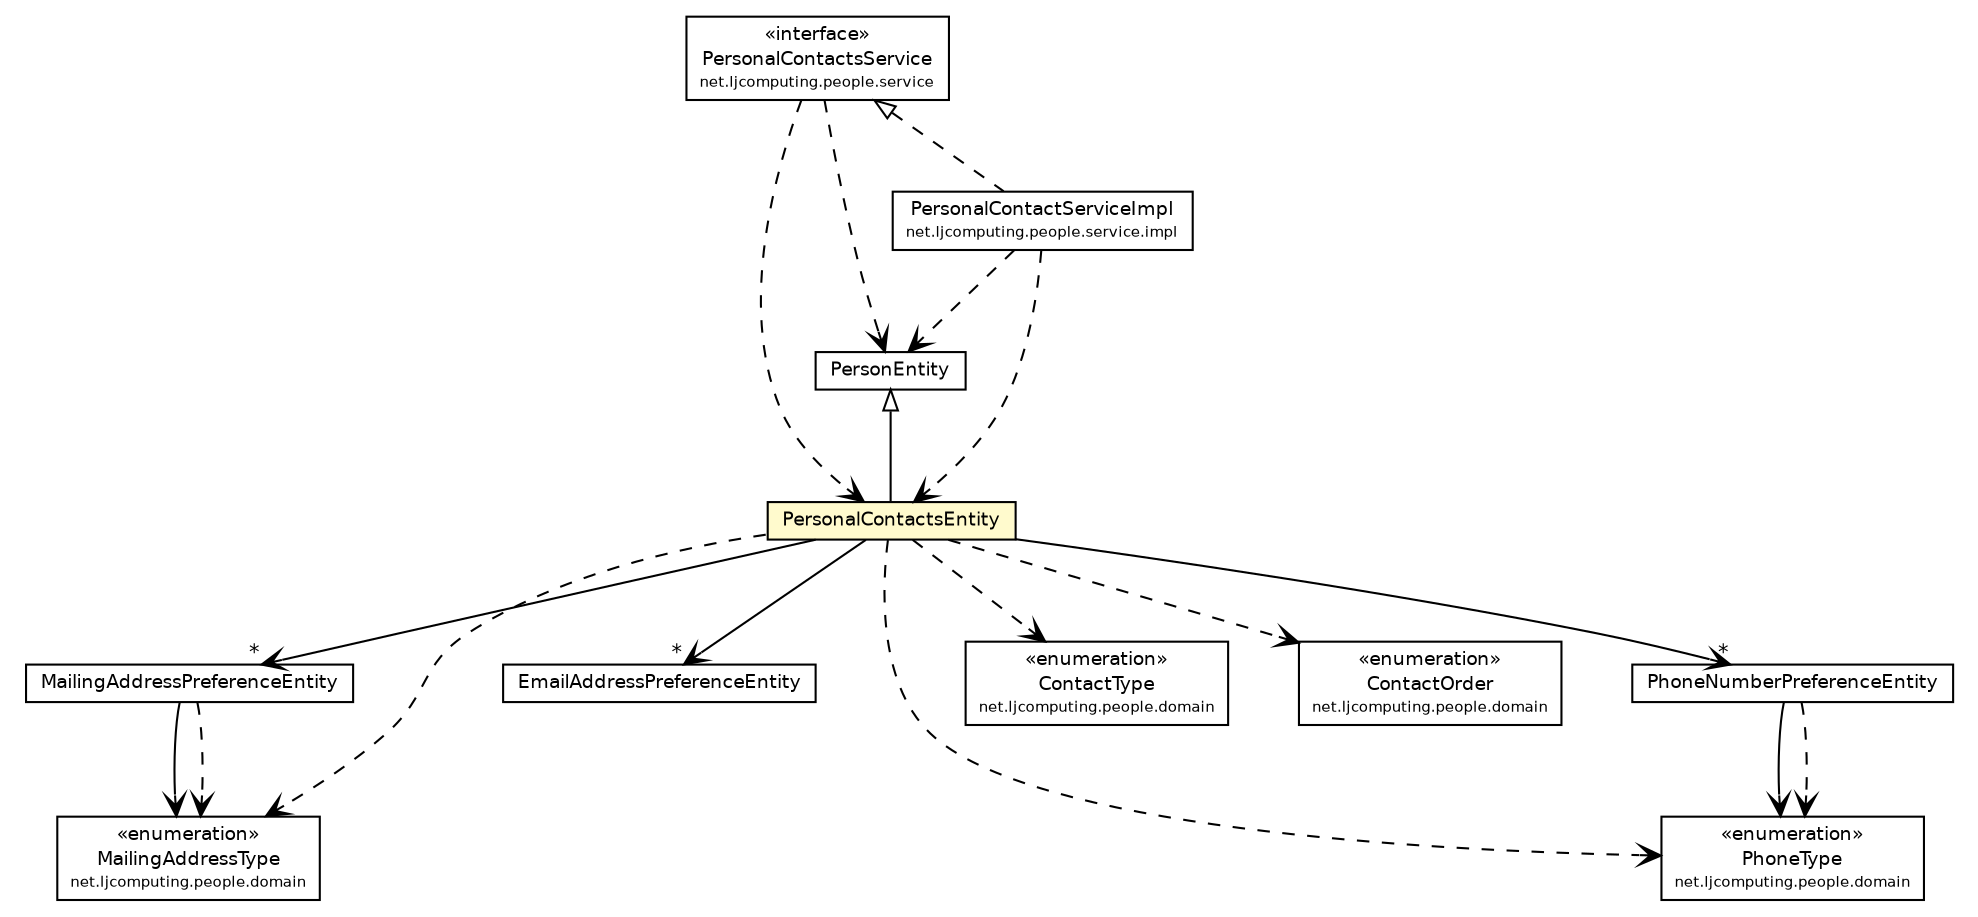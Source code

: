 #!/usr/local/bin/dot
#
# Class diagram 
# Generated by UMLGraph version R5_6 (http://www.umlgraph.org/)
#

digraph G {
	edge [fontname="Helvetica",fontsize=10,labelfontname="Helvetica",labelfontsize=10];
	node [fontname="Helvetica",fontsize=10,shape=plaintext];
	nodesep=0.25;
	ranksep=0.5;
	// net.ljcomputing.people.entity.PersonalContactsEntity
	c1514 [label=<<table title="net.ljcomputing.people.entity.PersonalContactsEntity" border="0" cellborder="1" cellspacing="0" cellpadding="2" port="p" bgcolor="lemonChiffon" href="./PersonalContactsEntity.html">
		<tr><td><table border="0" cellspacing="0" cellpadding="1">
<tr><td align="center" balign="center"> PersonalContactsEntity </td></tr>
		</table></td></tr>
		</table>>, URL="./PersonalContactsEntity.html", fontname="Helvetica", fontcolor="black", fontsize=9.0];
	// net.ljcomputing.people.entity.PhoneNumberPreferenceEntity
	c1519 [label=<<table title="net.ljcomputing.people.entity.PhoneNumberPreferenceEntity" border="0" cellborder="1" cellspacing="0" cellpadding="2" port="p" href="./PhoneNumberPreferenceEntity.html">
		<tr><td><table border="0" cellspacing="0" cellpadding="1">
<tr><td align="center" balign="center"> PhoneNumberPreferenceEntity </td></tr>
		</table></td></tr>
		</table>>, URL="./PhoneNumberPreferenceEntity.html", fontname="Helvetica", fontcolor="black", fontsize=9.0];
	// net.ljcomputing.people.entity.MailingAddressPreferenceEntity
	c1521 [label=<<table title="net.ljcomputing.people.entity.MailingAddressPreferenceEntity" border="0" cellborder="1" cellspacing="0" cellpadding="2" port="p" href="./MailingAddressPreferenceEntity.html">
		<tr><td><table border="0" cellspacing="0" cellpadding="1">
<tr><td align="center" balign="center"> MailingAddressPreferenceEntity </td></tr>
		</table></td></tr>
		</table>>, URL="./MailingAddressPreferenceEntity.html", fontname="Helvetica", fontcolor="black", fontsize=9.0];
	// net.ljcomputing.people.entity.EmailAddressPreferenceEntity
	c1522 [label=<<table title="net.ljcomputing.people.entity.EmailAddressPreferenceEntity" border="0" cellborder="1" cellspacing="0" cellpadding="2" port="p" href="./EmailAddressPreferenceEntity.html">
		<tr><td><table border="0" cellspacing="0" cellpadding="1">
<tr><td align="center" balign="center"> EmailAddressPreferenceEntity </td></tr>
		</table></td></tr>
		</table>>, URL="./EmailAddressPreferenceEntity.html", fontname="Helvetica", fontcolor="black", fontsize=9.0];
	// net.ljcomputing.people.entity.PersonEntity
	c1523 [label=<<table title="net.ljcomputing.people.entity.PersonEntity" border="0" cellborder="1" cellspacing="0" cellpadding="2" port="p" href="./PersonEntity.html">
		<tr><td><table border="0" cellspacing="0" cellpadding="1">
<tr><td align="center" balign="center"> PersonEntity </td></tr>
		</table></td></tr>
		</table>>, URL="./PersonEntity.html", fontname="Helvetica", fontcolor="black", fontsize=9.0];
	// net.ljcomputing.people.domain.MailingAddressType
	c1526 [label=<<table title="net.ljcomputing.people.domain.MailingAddressType" border="0" cellborder="1" cellspacing="0" cellpadding="2" port="p" href="../domain/MailingAddressType.html">
		<tr><td><table border="0" cellspacing="0" cellpadding="1">
<tr><td align="center" balign="center"> &#171;enumeration&#187; </td></tr>
<tr><td align="center" balign="center"> MailingAddressType </td></tr>
<tr><td align="center" balign="center"><font point-size="7.0"> net.ljcomputing.people.domain </font></td></tr>
		</table></td></tr>
		</table>>, URL="../domain/MailingAddressType.html", fontname="Helvetica", fontcolor="black", fontsize=9.0];
	// net.ljcomputing.people.domain.ContactType
	c1530 [label=<<table title="net.ljcomputing.people.domain.ContactType" border="0" cellborder="1" cellspacing="0" cellpadding="2" port="p" href="../domain/ContactType.html">
		<tr><td><table border="0" cellspacing="0" cellpadding="1">
<tr><td align="center" balign="center"> &#171;enumeration&#187; </td></tr>
<tr><td align="center" balign="center"> ContactType </td></tr>
<tr><td align="center" balign="center"><font point-size="7.0"> net.ljcomputing.people.domain </font></td></tr>
		</table></td></tr>
		</table>>, URL="../domain/ContactType.html", fontname="Helvetica", fontcolor="black", fontsize=9.0];
	// net.ljcomputing.people.domain.ContactOrder
	c1531 [label=<<table title="net.ljcomputing.people.domain.ContactOrder" border="0" cellborder="1" cellspacing="0" cellpadding="2" port="p" href="../domain/ContactOrder.html">
		<tr><td><table border="0" cellspacing="0" cellpadding="1">
<tr><td align="center" balign="center"> &#171;enumeration&#187; </td></tr>
<tr><td align="center" balign="center"> ContactOrder </td></tr>
<tr><td align="center" balign="center"><font point-size="7.0"> net.ljcomputing.people.domain </font></td></tr>
		</table></td></tr>
		</table>>, URL="../domain/ContactOrder.html", fontname="Helvetica", fontcolor="black", fontsize=9.0];
	// net.ljcomputing.people.domain.PhoneType
	c1532 [label=<<table title="net.ljcomputing.people.domain.PhoneType" border="0" cellborder="1" cellspacing="0" cellpadding="2" port="p" href="../domain/PhoneType.html">
		<tr><td><table border="0" cellspacing="0" cellpadding="1">
<tr><td align="center" balign="center"> &#171;enumeration&#187; </td></tr>
<tr><td align="center" balign="center"> PhoneType </td></tr>
<tr><td align="center" balign="center"><font point-size="7.0"> net.ljcomputing.people.domain </font></td></tr>
		</table></td></tr>
		</table>>, URL="../domain/PhoneType.html", fontname="Helvetica", fontcolor="black", fontsize=9.0];
	// net.ljcomputing.people.service.PersonalContactsService
	c1538 [label=<<table title="net.ljcomputing.people.service.PersonalContactsService" border="0" cellborder="1" cellspacing="0" cellpadding="2" port="p" href="../service/PersonalContactsService.html">
		<tr><td><table border="0" cellspacing="0" cellpadding="1">
<tr><td align="center" balign="center"> &#171;interface&#187; </td></tr>
<tr><td align="center" balign="center"> PersonalContactsService </td></tr>
<tr><td align="center" balign="center"><font point-size="7.0"> net.ljcomputing.people.service </font></td></tr>
		</table></td></tr>
		</table>>, URL="../service/PersonalContactsService.html", fontname="Helvetica", fontcolor="black", fontsize=9.0];
	// net.ljcomputing.people.service.impl.PersonalContactServiceImpl
	c1543 [label=<<table title="net.ljcomputing.people.service.impl.PersonalContactServiceImpl" border="0" cellborder="1" cellspacing="0" cellpadding="2" port="p" href="../service/impl/PersonalContactServiceImpl.html">
		<tr><td><table border="0" cellspacing="0" cellpadding="1">
<tr><td align="center" balign="center"> PersonalContactServiceImpl </td></tr>
<tr><td align="center" balign="center"><font point-size="7.0"> net.ljcomputing.people.service.impl </font></td></tr>
		</table></td></tr>
		</table>>, URL="../service/impl/PersonalContactServiceImpl.html", fontname="Helvetica", fontcolor="black", fontsize=9.0];
	//net.ljcomputing.people.entity.PersonalContactsEntity extends net.ljcomputing.people.entity.PersonEntity
	c1523:p -> c1514:p [dir=back,arrowtail=empty];
	//net.ljcomputing.people.service.impl.PersonalContactServiceImpl implements net.ljcomputing.people.service.PersonalContactsService
	c1538:p -> c1543:p [dir=back,arrowtail=empty,style=dashed];
	// net.ljcomputing.people.entity.PersonalContactsEntity NAVASSOC net.ljcomputing.people.entity.EmailAddressPreferenceEntity
	c1514:p -> c1522:p [taillabel="", label="", headlabel="*", fontname="Helvetica", fontcolor="black", fontsize=10.0, color="black", arrowhead=open];
	// net.ljcomputing.people.entity.PersonalContactsEntity NAVASSOC net.ljcomputing.people.entity.PhoneNumberPreferenceEntity
	c1514:p -> c1519:p [taillabel="", label="", headlabel="*", fontname="Helvetica", fontcolor="black", fontsize=10.0, color="black", arrowhead=open];
	// net.ljcomputing.people.entity.PersonalContactsEntity NAVASSOC net.ljcomputing.people.entity.MailingAddressPreferenceEntity
	c1514:p -> c1521:p [taillabel="", label="", headlabel="*", fontname="Helvetica", fontcolor="black", fontsize=10.0, color="black", arrowhead=open];
	// net.ljcomputing.people.entity.PhoneNumberPreferenceEntity NAVASSOC net.ljcomputing.people.domain.PhoneType
	c1519:p -> c1532:p [taillabel="", label="", headlabel="", fontname="Helvetica", fontcolor="black", fontsize=10.0, color="black", arrowhead=open];
	// net.ljcomputing.people.entity.MailingAddressPreferenceEntity NAVASSOC net.ljcomputing.people.domain.MailingAddressType
	c1521:p -> c1526:p [taillabel="", label="", headlabel="", fontname="Helvetica", fontcolor="black", fontsize=10.0, color="black", arrowhead=open];
	// net.ljcomputing.people.entity.PersonalContactsEntity DEPEND net.ljcomputing.people.domain.PhoneType
	c1514:p -> c1532:p [taillabel="", label="", headlabel="", fontname="Helvetica", fontcolor="black", fontsize=10.0, color="black", arrowhead=open, style=dashed];
	// net.ljcomputing.people.entity.PersonalContactsEntity DEPEND net.ljcomputing.people.domain.ContactType
	c1514:p -> c1530:p [taillabel="", label="", headlabel="", fontname="Helvetica", fontcolor="black", fontsize=10.0, color="black", arrowhead=open, style=dashed];
	// net.ljcomputing.people.entity.PersonalContactsEntity DEPEND net.ljcomputing.people.domain.MailingAddressType
	c1514:p -> c1526:p [taillabel="", label="", headlabel="", fontname="Helvetica", fontcolor="black", fontsize=10.0, color="black", arrowhead=open, style=dashed];
	// net.ljcomputing.people.entity.PersonalContactsEntity DEPEND net.ljcomputing.people.domain.ContactOrder
	c1514:p -> c1531:p [taillabel="", label="", headlabel="", fontname="Helvetica", fontcolor="black", fontsize=10.0, color="black", arrowhead=open, style=dashed];
	// net.ljcomputing.people.entity.PhoneNumberPreferenceEntity DEPEND net.ljcomputing.people.domain.PhoneType
	c1519:p -> c1532:p [taillabel="", label="", headlabel="", fontname="Helvetica", fontcolor="black", fontsize=10.0, color="black", arrowhead=open, style=dashed];
	// net.ljcomputing.people.entity.MailingAddressPreferenceEntity DEPEND net.ljcomputing.people.domain.MailingAddressType
	c1521:p -> c1526:p [taillabel="", label="", headlabel="", fontname="Helvetica", fontcolor="black", fontsize=10.0, color="black", arrowhead=open, style=dashed];
	// net.ljcomputing.people.service.PersonalContactsService DEPEND net.ljcomputing.people.entity.PersonalContactsEntity
	c1538:p -> c1514:p [taillabel="", label="", headlabel="", fontname="Helvetica", fontcolor="black", fontsize=10.0, color="black", arrowhead=open, style=dashed];
	// net.ljcomputing.people.service.PersonalContactsService DEPEND net.ljcomputing.people.entity.PersonEntity
	c1538:p -> c1523:p [taillabel="", label="", headlabel="", fontname="Helvetica", fontcolor="black", fontsize=10.0, color="black", arrowhead=open, style=dashed];
	// net.ljcomputing.people.service.impl.PersonalContactServiceImpl DEPEND net.ljcomputing.people.entity.PersonalContactsEntity
	c1543:p -> c1514:p [taillabel="", label="", headlabel="", fontname="Helvetica", fontcolor="black", fontsize=10.0, color="black", arrowhead=open, style=dashed];
	// net.ljcomputing.people.service.impl.PersonalContactServiceImpl DEPEND net.ljcomputing.people.entity.PersonEntity
	c1543:p -> c1523:p [taillabel="", label="", headlabel="", fontname="Helvetica", fontcolor="black", fontsize=10.0, color="black", arrowhead=open, style=dashed];
}

